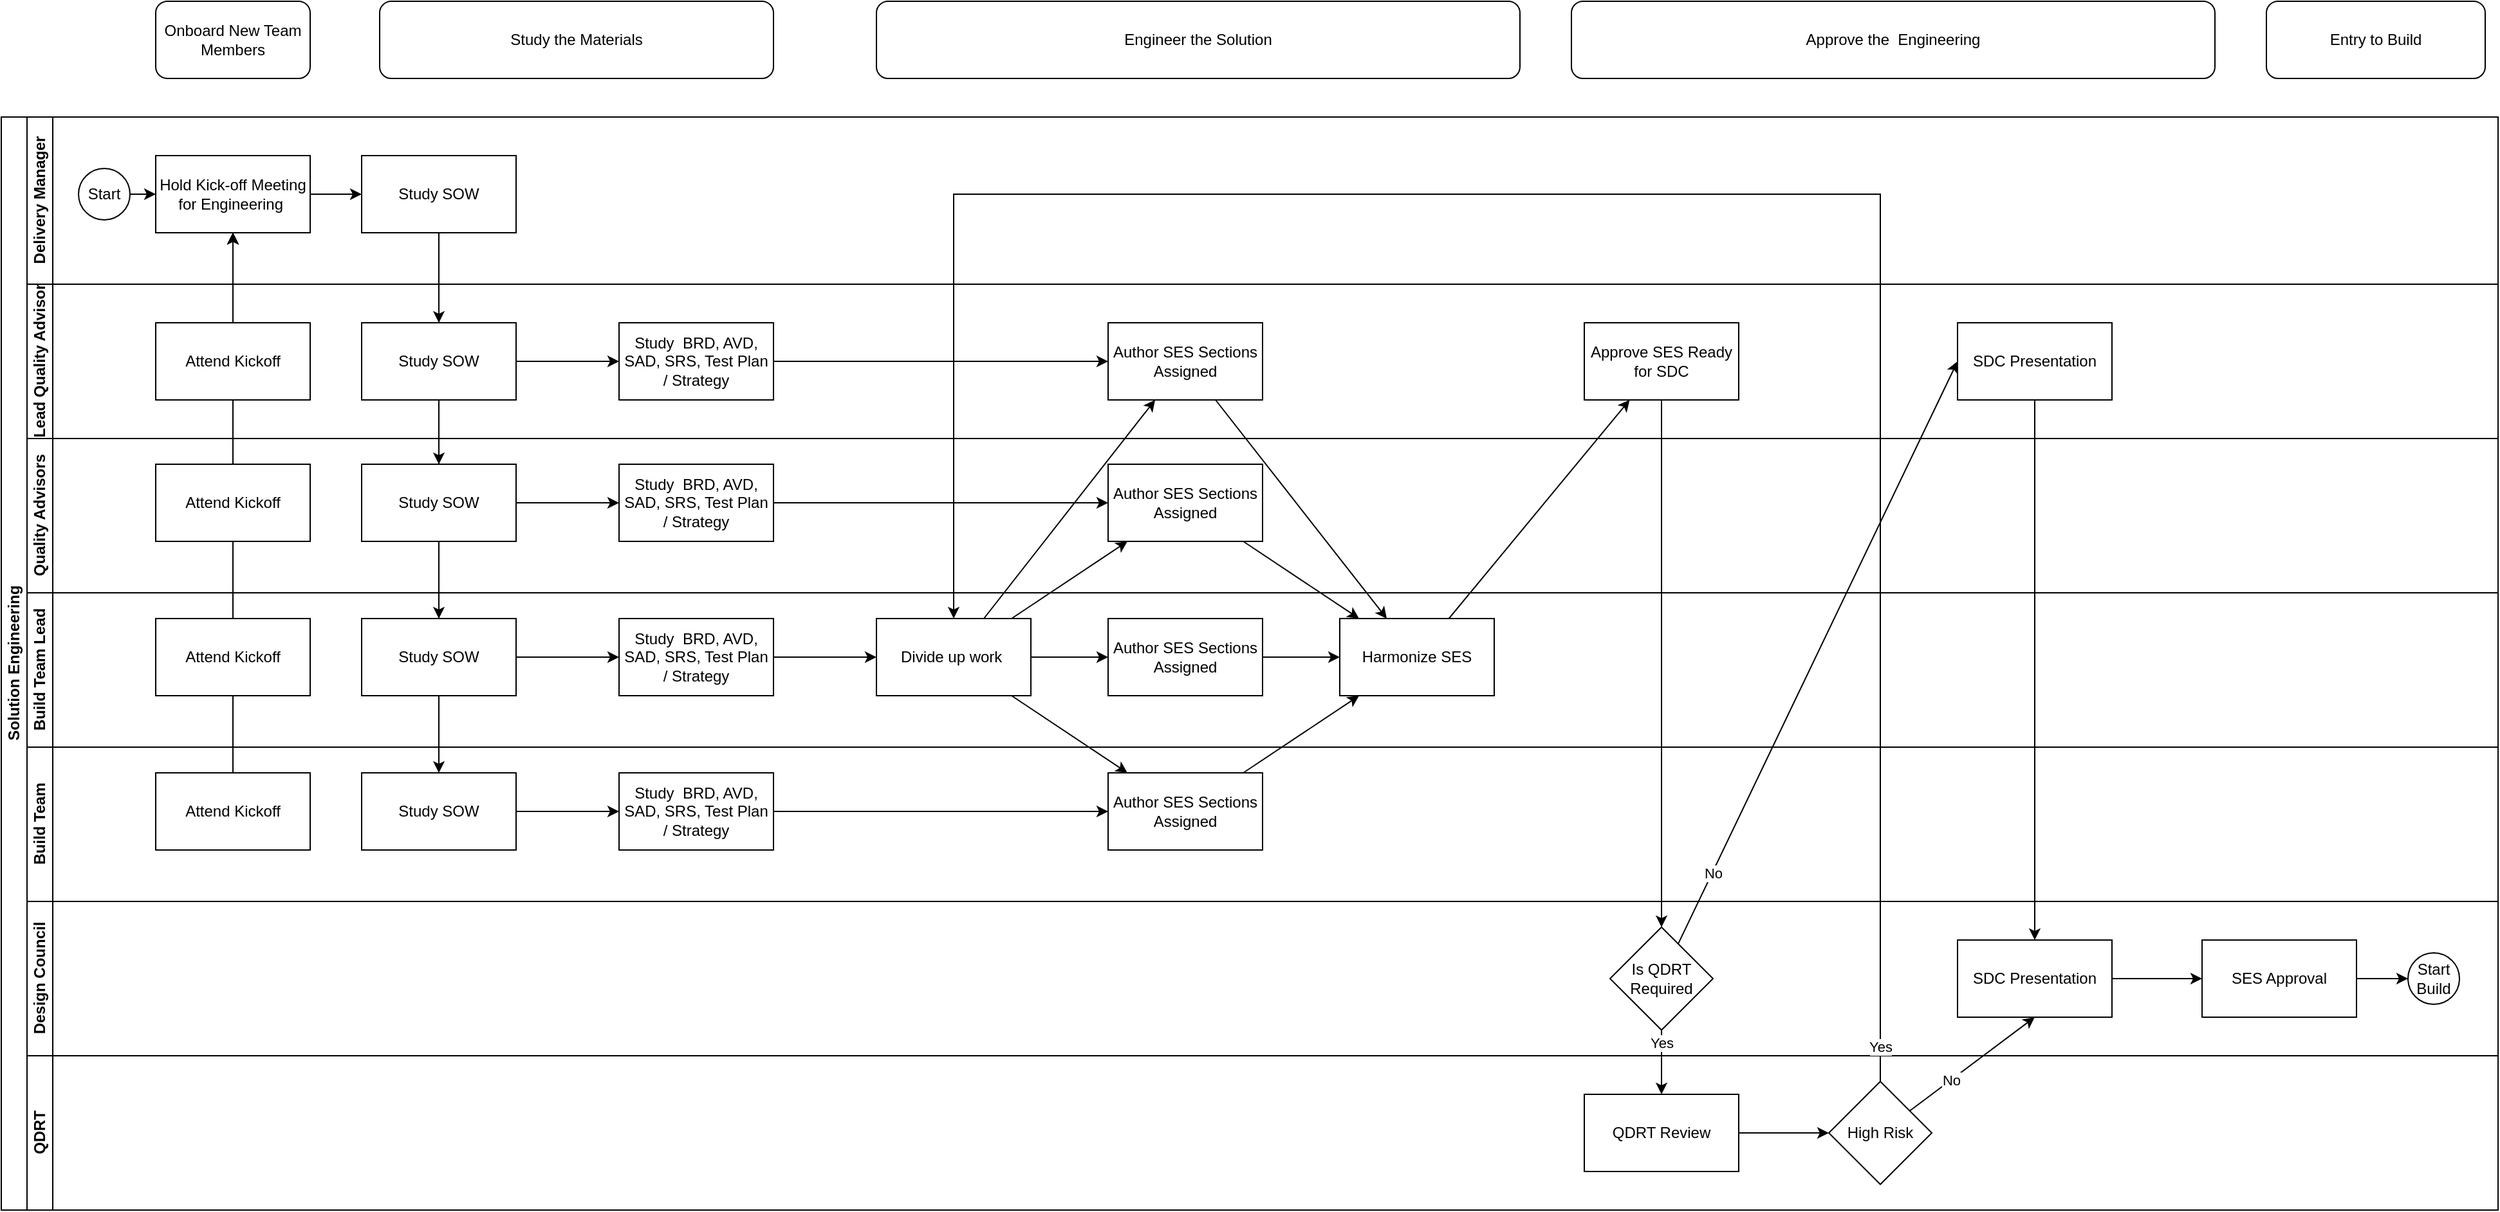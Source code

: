 <mxfile version="20.5.1" type="github" pages="2">
  <diagram id="prtHgNgQTEPvFCAcTncT" name="SES">
    <mxGraphModel dx="2066" dy="1137" grid="1" gridSize="10" guides="1" tooltips="1" connect="1" arrows="1" fold="1" page="1" pageScale="1" pageWidth="827" pageHeight="1169" math="0" shadow="0">
      <root>
        <mxCell id="0" />
        <mxCell id="1" parent="0" />
        <mxCell id="dNxyNK7c78bLwvsdeMH5-19" value="Solution Engineering" style="swimlane;html=1;childLayout=stackLayout;resizeParent=1;resizeParentMax=0;horizontal=0;startSize=20;horizontalStack=0;" parent="1" vertex="1">
          <mxGeometry x="120" y="100" width="1940" height="850" as="geometry" />
        </mxCell>
        <mxCell id="lHDh2VOqCjDSUPUFkfuu-18" style="edgeStyle=orthogonalEdgeStyle;rounded=0;orthogonalLoop=1;jettySize=auto;html=1;" parent="dNxyNK7c78bLwvsdeMH5-19" source="lHDh2VOqCjDSUPUFkfuu-14" target="dNxyNK7c78bLwvsdeMH5-24" edge="1">
          <mxGeometry relative="1" as="geometry" />
        </mxCell>
        <mxCell id="lHDh2VOqCjDSUPUFkfuu-19" style="edgeStyle=orthogonalEdgeStyle;rounded=0;orthogonalLoop=1;jettySize=auto;html=1;" parent="dNxyNK7c78bLwvsdeMH5-19" source="lHDh2VOqCjDSUPUFkfuu-15" target="dNxyNK7c78bLwvsdeMH5-24" edge="1">
          <mxGeometry relative="1" as="geometry" />
        </mxCell>
        <mxCell id="lHDh2VOqCjDSUPUFkfuu-20" style="edgeStyle=orthogonalEdgeStyle;rounded=0;orthogonalLoop=1;jettySize=auto;html=1;" parent="dNxyNK7c78bLwvsdeMH5-19" source="lHDh2VOqCjDSUPUFkfuu-16" target="dNxyNK7c78bLwvsdeMH5-24" edge="1">
          <mxGeometry relative="1" as="geometry" />
        </mxCell>
        <mxCell id="lHDh2VOqCjDSUPUFkfuu-40" style="edgeStyle=none;rounded=0;orthogonalLoop=1;jettySize=auto;html=1;entryX=0.5;entryY=0;entryDx=0;entryDy=0;" parent="dNxyNK7c78bLwvsdeMH5-19" source="TWKYT9FbJzJ2fGh1RO5W-16" target="lHDh2VOqCjDSUPUFkfuu-1" edge="1">
          <mxGeometry relative="1" as="geometry" />
        </mxCell>
        <mxCell id="lHDh2VOqCjDSUPUFkfuu-42" style="edgeStyle=none;rounded=0;orthogonalLoop=1;jettySize=auto;html=1;" parent="dNxyNK7c78bLwvsdeMH5-19" source="TWKYT9FbJzJ2fGh1RO5W-16" target="lHDh2VOqCjDSUPUFkfuu-4" edge="1">
          <mxGeometry relative="1" as="geometry" />
        </mxCell>
        <mxCell id="lHDh2VOqCjDSUPUFkfuu-41" style="edgeStyle=none;rounded=0;orthogonalLoop=1;jettySize=auto;html=1;" parent="dNxyNK7c78bLwvsdeMH5-19" source="TWKYT9FbJzJ2fGh1RO5W-16" target="lHDh2VOqCjDSUPUFkfuu-3" edge="1">
          <mxGeometry relative="1" as="geometry" />
        </mxCell>
        <mxCell id="lHDh2VOqCjDSUPUFkfuu-46" style="edgeStyle=none;rounded=0;orthogonalLoop=1;jettySize=auto;html=1;" parent="dNxyNK7c78bLwvsdeMH5-19" source="lHDh2VOqCjDSUPUFkfuu-30" target="lHDh2VOqCjDSUPUFkfuu-35" edge="1">
          <mxGeometry relative="1" as="geometry" />
        </mxCell>
        <mxCell id="dNxyNK7c78bLwvsdeMH5-20" value="Delivery Manager" style="swimlane;html=1;startSize=20;horizontal=0;" parent="dNxyNK7c78bLwvsdeMH5-19" vertex="1">
          <mxGeometry x="20" width="1920" height="130" as="geometry" />
        </mxCell>
        <mxCell id="dNxyNK7c78bLwvsdeMH5-25" value="" style="edgeStyle=orthogonalEdgeStyle;rounded=0;orthogonalLoop=1;jettySize=auto;html=1;" parent="dNxyNK7c78bLwvsdeMH5-20" source="dNxyNK7c78bLwvsdeMH5-23" target="dNxyNK7c78bLwvsdeMH5-24" edge="1">
          <mxGeometry relative="1" as="geometry" />
        </mxCell>
        <mxCell id="dNxyNK7c78bLwvsdeMH5-23" value="Start" style="ellipse;whiteSpace=wrap;html=1;" parent="dNxyNK7c78bLwvsdeMH5-20" vertex="1">
          <mxGeometry x="40" y="40" width="40" height="40" as="geometry" />
        </mxCell>
        <mxCell id="lHDh2VOqCjDSUPUFkfuu-21" style="edgeStyle=orthogonalEdgeStyle;rounded=0;orthogonalLoop=1;jettySize=auto;html=1;entryX=0;entryY=0.5;entryDx=0;entryDy=0;" parent="dNxyNK7c78bLwvsdeMH5-20" source="dNxyNK7c78bLwvsdeMH5-24" target="TWKYT9FbJzJ2fGh1RO5W-16" edge="1">
          <mxGeometry relative="1" as="geometry" />
        </mxCell>
        <mxCell id="dNxyNK7c78bLwvsdeMH5-24" value="Hold Kick-off Meeting for Engineering&amp;nbsp;" style="rounded=0;whiteSpace=wrap;html=1;fontFamily=Helvetica;fontSize=12;fontColor=#000000;align=center;" parent="dNxyNK7c78bLwvsdeMH5-20" vertex="1">
          <mxGeometry x="100" y="30" width="120" height="60" as="geometry" />
        </mxCell>
        <mxCell id="TWKYT9FbJzJ2fGh1RO5W-16" value="Study SOW" style="rounded=0;whiteSpace=wrap;html=1;" parent="dNxyNK7c78bLwvsdeMH5-20" vertex="1">
          <mxGeometry x="260" y="30" width="120" height="60" as="geometry" />
        </mxCell>
        <mxCell id="dNxyNK7c78bLwvsdeMH5-21" value="Lead Quality Advisor" style="swimlane;html=1;startSize=20;horizontal=0;" parent="dNxyNK7c78bLwvsdeMH5-19" vertex="1">
          <mxGeometry x="20" y="130" width="1920" height="120" as="geometry" />
        </mxCell>
        <mxCell id="lHDh2VOqCjDSUPUFkfuu-9" style="edgeStyle=orthogonalEdgeStyle;rounded=0;orthogonalLoop=1;jettySize=auto;html=1;" parent="dNxyNK7c78bLwvsdeMH5-21" source="lHDh2VOqCjDSUPUFkfuu-2" target="lHDh2VOqCjDSUPUFkfuu-5" edge="1">
          <mxGeometry relative="1" as="geometry" />
        </mxCell>
        <mxCell id="lHDh2VOqCjDSUPUFkfuu-2" value="Study SOW" style="rounded=0;whiteSpace=wrap;html=1;" parent="dNxyNK7c78bLwvsdeMH5-21" vertex="1">
          <mxGeometry x="260" y="30" width="120" height="60" as="geometry" />
        </mxCell>
        <mxCell id="lHDh2VOqCjDSUPUFkfuu-68" style="edgeStyle=elbowEdgeStyle;rounded=0;orthogonalLoop=1;jettySize=auto;elbow=vertical;html=1;" parent="dNxyNK7c78bLwvsdeMH5-21" source="lHDh2VOqCjDSUPUFkfuu-5" target="lHDh2VOqCjDSUPUFkfuu-27" edge="1">
          <mxGeometry relative="1" as="geometry" />
        </mxCell>
        <mxCell id="lHDh2VOqCjDSUPUFkfuu-5" value="Study &amp;nbsp;BRD, AVD, SAD, SRS, Test Plan / Strategy" style="rounded=0;whiteSpace=wrap;html=1;" parent="dNxyNK7c78bLwvsdeMH5-21" vertex="1">
          <mxGeometry x="460" y="30" width="120" height="60" as="geometry" />
        </mxCell>
        <mxCell id="lHDh2VOqCjDSUPUFkfuu-13" value="Attend Kickoff" style="rounded=0;whiteSpace=wrap;html=1;" parent="dNxyNK7c78bLwvsdeMH5-21" vertex="1">
          <mxGeometry x="100" y="30" width="120" height="60" as="geometry" />
        </mxCell>
        <mxCell id="lHDh2VOqCjDSUPUFkfuu-27" value="Author SES Sections Assigned" style="rounded=0;whiteSpace=wrap;html=1;" parent="dNxyNK7c78bLwvsdeMH5-21" vertex="1">
          <mxGeometry x="840" y="30" width="120" height="60" as="geometry" />
        </mxCell>
        <mxCell id="lHDh2VOqCjDSUPUFkfuu-47" value="Approve SES Ready for SDC" style="rounded=0;whiteSpace=wrap;html=1;" parent="dNxyNK7c78bLwvsdeMH5-21" vertex="1">
          <mxGeometry x="1210" y="30" width="120" height="60" as="geometry" />
        </mxCell>
        <mxCell id="lHDh2VOqCjDSUPUFkfuu-73" value="SDC Presentation" style="rounded=0;whiteSpace=wrap;html=1;" parent="dNxyNK7c78bLwvsdeMH5-21" vertex="1">
          <mxGeometry x="1500" y="30" width="120" height="60" as="geometry" />
        </mxCell>
        <mxCell id="dNxyNK7c78bLwvsdeMH5-22" value="Quality Advisors" style="swimlane;html=1;startSize=20;horizontal=0;" parent="dNxyNK7c78bLwvsdeMH5-19" vertex="1">
          <mxGeometry x="20" y="250" width="1920" height="120" as="geometry" />
        </mxCell>
        <mxCell id="lHDh2VOqCjDSUPUFkfuu-10" style="edgeStyle=orthogonalEdgeStyle;rounded=0;orthogonalLoop=1;jettySize=auto;html=1;" parent="dNxyNK7c78bLwvsdeMH5-22" source="lHDh2VOqCjDSUPUFkfuu-1" target="lHDh2VOqCjDSUPUFkfuu-6" edge="1">
          <mxGeometry relative="1" as="geometry" />
        </mxCell>
        <mxCell id="lHDh2VOqCjDSUPUFkfuu-1" value="Study SOW" style="rounded=0;whiteSpace=wrap;html=1;" parent="dNxyNK7c78bLwvsdeMH5-22" vertex="1">
          <mxGeometry x="260" y="20" width="120" height="60" as="geometry" />
        </mxCell>
        <mxCell id="lHDh2VOqCjDSUPUFkfuu-32" style="edgeStyle=orthogonalEdgeStyle;rounded=0;orthogonalLoop=1;jettySize=auto;html=1;entryX=0;entryY=0.5;entryDx=0;entryDy=0;" parent="dNxyNK7c78bLwvsdeMH5-22" source="lHDh2VOqCjDSUPUFkfuu-6" target="lHDh2VOqCjDSUPUFkfuu-28" edge="1">
          <mxGeometry relative="1" as="geometry" />
        </mxCell>
        <mxCell id="lHDh2VOqCjDSUPUFkfuu-6" value="Study &amp;nbsp;BRD, AVD, SAD, SRS, Test Plan / Strategy" style="rounded=0;whiteSpace=wrap;html=1;" parent="dNxyNK7c78bLwvsdeMH5-22" vertex="1">
          <mxGeometry x="460" y="20" width="120" height="60" as="geometry" />
        </mxCell>
        <mxCell id="lHDh2VOqCjDSUPUFkfuu-14" value="Attend Kickoff" style="rounded=0;whiteSpace=wrap;html=1;" parent="dNxyNK7c78bLwvsdeMH5-22" vertex="1">
          <mxGeometry x="100" y="20" width="120" height="60" as="geometry" />
        </mxCell>
        <mxCell id="lHDh2VOqCjDSUPUFkfuu-28" value="Author SES Sections Assigned" style="rounded=0;whiteSpace=wrap;html=1;" parent="dNxyNK7c78bLwvsdeMH5-22" vertex="1">
          <mxGeometry x="840" y="20" width="120" height="60" as="geometry" />
        </mxCell>
        <mxCell id="TWKYT9FbJzJ2fGh1RO5W-1" value="Build Team Lead" style="swimlane;html=1;startSize=20;horizontal=0;" parent="dNxyNK7c78bLwvsdeMH5-19" vertex="1">
          <mxGeometry x="20" y="370" width="1920" height="120" as="geometry" />
        </mxCell>
        <mxCell id="lHDh2VOqCjDSUPUFkfuu-11" style="edgeStyle=orthogonalEdgeStyle;rounded=0;orthogonalLoop=1;jettySize=auto;html=1;" parent="TWKYT9FbJzJ2fGh1RO5W-1" source="lHDh2VOqCjDSUPUFkfuu-3" target="lHDh2VOqCjDSUPUFkfuu-7" edge="1">
          <mxGeometry relative="1" as="geometry" />
        </mxCell>
        <mxCell id="lHDh2VOqCjDSUPUFkfuu-3" value="Study SOW" style="rounded=0;whiteSpace=wrap;html=1;" parent="TWKYT9FbJzJ2fGh1RO5W-1" vertex="1">
          <mxGeometry x="260" y="20" width="120" height="60" as="geometry" />
        </mxCell>
        <mxCell id="lHDh2VOqCjDSUPUFkfuu-26" style="edgeStyle=orthogonalEdgeStyle;rounded=0;orthogonalLoop=1;jettySize=auto;html=1;" parent="TWKYT9FbJzJ2fGh1RO5W-1" source="lHDh2VOqCjDSUPUFkfuu-7" target="lHDh2VOqCjDSUPUFkfuu-25" edge="1">
          <mxGeometry relative="1" as="geometry" />
        </mxCell>
        <mxCell id="lHDh2VOqCjDSUPUFkfuu-7" value="Study &amp;nbsp;BRD, AVD, SAD, SRS, Test Plan / Strategy" style="rounded=0;whiteSpace=wrap;html=1;" parent="TWKYT9FbJzJ2fGh1RO5W-1" vertex="1">
          <mxGeometry x="460" y="20" width="120" height="60" as="geometry" />
        </mxCell>
        <mxCell id="lHDh2VOqCjDSUPUFkfuu-15" value="Attend Kickoff" style="rounded=0;whiteSpace=wrap;html=1;" parent="TWKYT9FbJzJ2fGh1RO5W-1" vertex="1">
          <mxGeometry x="100" y="20" width="120" height="60" as="geometry" />
        </mxCell>
        <mxCell id="lHDh2VOqCjDSUPUFkfuu-33" style="edgeStyle=orthogonalEdgeStyle;rounded=0;orthogonalLoop=1;jettySize=auto;html=1;" parent="TWKYT9FbJzJ2fGh1RO5W-1" source="lHDh2VOqCjDSUPUFkfuu-25" target="lHDh2VOqCjDSUPUFkfuu-29" edge="1">
          <mxGeometry relative="1" as="geometry" />
        </mxCell>
        <mxCell id="lHDh2VOqCjDSUPUFkfuu-25" value="Divide up work&amp;nbsp;" style="rounded=0;whiteSpace=wrap;html=1;" parent="TWKYT9FbJzJ2fGh1RO5W-1" vertex="1">
          <mxGeometry x="660" y="20" width="120" height="60" as="geometry" />
        </mxCell>
        <mxCell id="lHDh2VOqCjDSUPUFkfuu-29" value="Author SES Sections Assigned" style="rounded=0;whiteSpace=wrap;html=1;" parent="TWKYT9FbJzJ2fGh1RO5W-1" vertex="1">
          <mxGeometry x="840" y="20" width="120" height="60" as="geometry" />
        </mxCell>
        <mxCell id="lHDh2VOqCjDSUPUFkfuu-35" value="Harmonize SES" style="rounded=0;whiteSpace=wrap;html=1;" parent="TWKYT9FbJzJ2fGh1RO5W-1" vertex="1">
          <mxGeometry x="1020" y="20" width="120" height="60" as="geometry" />
        </mxCell>
        <mxCell id="lHDh2VOqCjDSUPUFkfuu-45" style="edgeStyle=none;rounded=0;orthogonalLoop=1;jettySize=auto;html=1;" parent="TWKYT9FbJzJ2fGh1RO5W-1" source="lHDh2VOqCjDSUPUFkfuu-29" target="lHDh2VOqCjDSUPUFkfuu-35" edge="1">
          <mxGeometry relative="1" as="geometry" />
        </mxCell>
        <mxCell id="TWKYT9FbJzJ2fGh1RO5W-5" value="Build Team" style="swimlane;html=1;startSize=20;horizontal=0;" parent="dNxyNK7c78bLwvsdeMH5-19" vertex="1">
          <mxGeometry x="20" y="490" width="1920" height="120" as="geometry" />
        </mxCell>
        <mxCell id="lHDh2VOqCjDSUPUFkfuu-12" style="edgeStyle=orthogonalEdgeStyle;rounded=0;orthogonalLoop=1;jettySize=auto;html=1;" parent="TWKYT9FbJzJ2fGh1RO5W-5" source="lHDh2VOqCjDSUPUFkfuu-4" target="lHDh2VOqCjDSUPUFkfuu-8" edge="1">
          <mxGeometry relative="1" as="geometry" />
        </mxCell>
        <mxCell id="lHDh2VOqCjDSUPUFkfuu-4" value="Study SOW" style="rounded=0;whiteSpace=wrap;html=1;" parent="TWKYT9FbJzJ2fGh1RO5W-5" vertex="1">
          <mxGeometry x="260" y="20" width="120" height="60" as="geometry" />
        </mxCell>
        <mxCell id="lHDh2VOqCjDSUPUFkfuu-34" style="edgeStyle=orthogonalEdgeStyle;rounded=0;orthogonalLoop=1;jettySize=auto;html=1;" parent="TWKYT9FbJzJ2fGh1RO5W-5" source="lHDh2VOqCjDSUPUFkfuu-8" target="lHDh2VOqCjDSUPUFkfuu-30" edge="1">
          <mxGeometry relative="1" as="geometry" />
        </mxCell>
        <mxCell id="lHDh2VOqCjDSUPUFkfuu-8" value="Study &amp;nbsp;BRD, AVD, SAD, SRS, Test Plan / Strategy" style="rounded=0;whiteSpace=wrap;html=1;" parent="TWKYT9FbJzJ2fGh1RO5W-5" vertex="1">
          <mxGeometry x="460" y="20" width="120" height="60" as="geometry" />
        </mxCell>
        <mxCell id="lHDh2VOqCjDSUPUFkfuu-16" value="Attend Kickoff" style="rounded=0;whiteSpace=wrap;html=1;" parent="TWKYT9FbJzJ2fGh1RO5W-5" vertex="1">
          <mxGeometry x="100" y="20" width="120" height="60" as="geometry" />
        </mxCell>
        <mxCell id="lHDh2VOqCjDSUPUFkfuu-30" value="Author SES Sections Assigned" style="rounded=0;whiteSpace=wrap;html=1;" parent="TWKYT9FbJzJ2fGh1RO5W-5" vertex="1">
          <mxGeometry x="840" y="20" width="120" height="60" as="geometry" />
        </mxCell>
        <mxCell id="lHDh2VOqCjDSUPUFkfuu-37" style="rounded=0;orthogonalLoop=1;jettySize=auto;html=1;" parent="dNxyNK7c78bLwvsdeMH5-19" source="lHDh2VOqCjDSUPUFkfuu-25" target="lHDh2VOqCjDSUPUFkfuu-28" edge="1">
          <mxGeometry relative="1" as="geometry">
            <mxPoint x="789.091" y="210" as="sourcePoint" />
          </mxGeometry>
        </mxCell>
        <mxCell id="lHDh2VOqCjDSUPUFkfuu-38" style="edgeStyle=none;rounded=0;orthogonalLoop=1;jettySize=auto;html=1;" parent="dNxyNK7c78bLwvsdeMH5-19" source="lHDh2VOqCjDSUPUFkfuu-25" target="lHDh2VOqCjDSUPUFkfuu-30" edge="1">
          <mxGeometry relative="1" as="geometry" />
        </mxCell>
        <mxCell id="lHDh2VOqCjDSUPUFkfuu-43" style="edgeStyle=none;rounded=0;orthogonalLoop=1;jettySize=auto;html=1;" parent="dNxyNK7c78bLwvsdeMH5-19" source="lHDh2VOqCjDSUPUFkfuu-28" target="lHDh2VOqCjDSUPUFkfuu-35" edge="1">
          <mxGeometry relative="1" as="geometry" />
        </mxCell>
        <mxCell id="lHDh2VOqCjDSUPUFkfuu-49" value="Design Council" style="swimlane;html=1;startSize=20;horizontal=0;" parent="dNxyNK7c78bLwvsdeMH5-19" vertex="1">
          <mxGeometry x="20" y="610" width="1920" height="120" as="geometry" />
        </mxCell>
        <mxCell id="lHDh2VOqCjDSUPUFkfuu-58" value="Is QDRT Required" style="rhombus;whiteSpace=wrap;html=1;" parent="lHDh2VOqCjDSUPUFkfuu-49" vertex="1">
          <mxGeometry x="1230" y="20" width="80" height="80" as="geometry" />
        </mxCell>
        <mxCell id="lHDh2VOqCjDSUPUFkfuu-76" style="edgeStyle=none;rounded=0;orthogonalLoop=1;jettySize=auto;html=1;elbow=vertical;" parent="lHDh2VOqCjDSUPUFkfuu-49" source="lHDh2VOqCjDSUPUFkfuu-70" target="lHDh2VOqCjDSUPUFkfuu-75" edge="1">
          <mxGeometry relative="1" as="geometry" />
        </mxCell>
        <mxCell id="lHDh2VOqCjDSUPUFkfuu-70" value="SDC Presentation" style="rounded=0;whiteSpace=wrap;html=1;" parent="lHDh2VOqCjDSUPUFkfuu-49" vertex="1">
          <mxGeometry x="1500" y="30" width="120" height="60" as="geometry" />
        </mxCell>
        <mxCell id="rrpsz6s_8IeYdR24ymDU-2" style="edgeStyle=none;rounded=0;orthogonalLoop=1;jettySize=auto;html=1;elbow=vertical;" parent="lHDh2VOqCjDSUPUFkfuu-49" source="lHDh2VOqCjDSUPUFkfuu-75" target="rrpsz6s_8IeYdR24ymDU-1" edge="1">
          <mxGeometry relative="1" as="geometry" />
        </mxCell>
        <mxCell id="lHDh2VOqCjDSUPUFkfuu-75" value="SES Approval" style="rounded=0;whiteSpace=wrap;html=1;" parent="lHDh2VOqCjDSUPUFkfuu-49" vertex="1">
          <mxGeometry x="1690" y="30" width="120" height="60" as="geometry" />
        </mxCell>
        <mxCell id="rrpsz6s_8IeYdR24ymDU-1" value="Start Build" style="ellipse;whiteSpace=wrap;html=1;" parent="lHDh2VOqCjDSUPUFkfuu-49" vertex="1">
          <mxGeometry x="1850" y="40" width="40" height="40" as="geometry" />
        </mxCell>
        <mxCell id="lHDh2VOqCjDSUPUFkfuu-56" value="QDRT" style="swimlane;html=1;startSize=20;horizontal=0;" parent="dNxyNK7c78bLwvsdeMH5-19" vertex="1">
          <mxGeometry x="20" y="730" width="1920" height="120" as="geometry" />
        </mxCell>
        <mxCell id="lHDh2VOqCjDSUPUFkfuu-60" value="QDRT Review" style="rounded=0;whiteSpace=wrap;html=1;" parent="lHDh2VOqCjDSUPUFkfuu-56" vertex="1">
          <mxGeometry x="1210" y="30" width="120" height="60" as="geometry" />
        </mxCell>
        <mxCell id="lHDh2VOqCjDSUPUFkfuu-63" value="High Risk" style="rhombus;whiteSpace=wrap;html=1;" parent="lHDh2VOqCjDSUPUFkfuu-56" vertex="1">
          <mxGeometry x="1400" y="20" width="80" height="80" as="geometry" />
        </mxCell>
        <mxCell id="lHDh2VOqCjDSUPUFkfuu-65" style="edgeStyle=none;rounded=0;orthogonalLoop=1;jettySize=auto;html=1;" parent="lHDh2VOqCjDSUPUFkfuu-56" source="lHDh2VOqCjDSUPUFkfuu-60" target="lHDh2VOqCjDSUPUFkfuu-63" edge="1">
          <mxGeometry relative="1" as="geometry" />
        </mxCell>
        <mxCell id="lHDh2VOqCjDSUPUFkfuu-61" style="edgeStyle=none;rounded=0;orthogonalLoop=1;jettySize=auto;html=1;" parent="dNxyNK7c78bLwvsdeMH5-19" source="lHDh2VOqCjDSUPUFkfuu-58" target="lHDh2VOqCjDSUPUFkfuu-60" edge="1">
          <mxGeometry relative="1" as="geometry" />
        </mxCell>
        <mxCell id="lHDh2VOqCjDSUPUFkfuu-66" value="Yes" style="edgeLabel;html=1;align=center;verticalAlign=middle;resizable=0;points=[];" parent="lHDh2VOqCjDSUPUFkfuu-61" vertex="1" connectable="0">
          <mxGeometry x="-0.407" y="1" relative="1" as="geometry">
            <mxPoint x="-1" y="-5" as="offset" />
          </mxGeometry>
        </mxCell>
        <mxCell id="lHDh2VOqCjDSUPUFkfuu-67" style="edgeStyle=elbowEdgeStyle;rounded=0;orthogonalLoop=1;jettySize=auto;html=1;elbow=vertical;" parent="dNxyNK7c78bLwvsdeMH5-19" source="lHDh2VOqCjDSUPUFkfuu-63" target="lHDh2VOqCjDSUPUFkfuu-25" edge="1">
          <mxGeometry relative="1" as="geometry">
            <Array as="points">
              <mxPoint x="1130" y="60" />
            </Array>
          </mxGeometry>
        </mxCell>
        <mxCell id="lHDh2VOqCjDSUPUFkfuu-69" value="Yes" style="edgeLabel;html=1;align=center;verticalAlign=middle;resizable=0;points=[];" parent="lHDh2VOqCjDSUPUFkfuu-67" vertex="1" connectable="0">
          <mxGeometry x="-0.74" y="-3" relative="1" as="geometry">
            <mxPoint x="-3" y="199" as="offset" />
          </mxGeometry>
        </mxCell>
        <mxCell id="lHDh2VOqCjDSUPUFkfuu-71" style="rounded=0;orthogonalLoop=1;jettySize=auto;elbow=vertical;html=1;entryX=0.5;entryY=1;entryDx=0;entryDy=0;" parent="dNxyNK7c78bLwvsdeMH5-19" source="lHDh2VOqCjDSUPUFkfuu-63" target="lHDh2VOqCjDSUPUFkfuu-70" edge="1">
          <mxGeometry relative="1" as="geometry" />
        </mxCell>
        <mxCell id="lHDh2VOqCjDSUPUFkfuu-72" value="No" style="edgeLabel;html=1;align=center;verticalAlign=middle;resizable=0;points=[];" parent="lHDh2VOqCjDSUPUFkfuu-71" vertex="1" connectable="0">
          <mxGeometry x="-0.341" relative="1" as="geometry">
            <mxPoint as="offset" />
          </mxGeometry>
        </mxCell>
        <mxCell id="lHDh2VOqCjDSUPUFkfuu-17" style="edgeStyle=orthogonalEdgeStyle;rounded=0;orthogonalLoop=1;jettySize=auto;html=1;" parent="dNxyNK7c78bLwvsdeMH5-19" source="lHDh2VOqCjDSUPUFkfuu-13" target="dNxyNK7c78bLwvsdeMH5-24" edge="1">
          <mxGeometry relative="1" as="geometry" />
        </mxCell>
        <mxCell id="lHDh2VOqCjDSUPUFkfuu-39" style="edgeStyle=none;rounded=0;orthogonalLoop=1;jettySize=auto;html=1;" parent="dNxyNK7c78bLwvsdeMH5-19" source="TWKYT9FbJzJ2fGh1RO5W-16" target="lHDh2VOqCjDSUPUFkfuu-2" edge="1">
          <mxGeometry relative="1" as="geometry" />
        </mxCell>
        <mxCell id="lHDh2VOqCjDSUPUFkfuu-44" style="edgeStyle=none;rounded=0;orthogonalLoop=1;jettySize=auto;html=1;" parent="dNxyNK7c78bLwvsdeMH5-19" source="lHDh2VOqCjDSUPUFkfuu-27" target="lHDh2VOqCjDSUPUFkfuu-35" edge="1">
          <mxGeometry relative="1" as="geometry" />
        </mxCell>
        <mxCell id="lHDh2VOqCjDSUPUFkfuu-31" style="rounded=0;orthogonalLoop=1;jettySize=auto;html=1;" parent="dNxyNK7c78bLwvsdeMH5-19" source="lHDh2VOqCjDSUPUFkfuu-25" target="lHDh2VOqCjDSUPUFkfuu-27" edge="1">
          <mxGeometry relative="1" as="geometry">
            <mxPoint x="800" y="180" as="sourcePoint" />
          </mxGeometry>
        </mxCell>
        <mxCell id="lHDh2VOqCjDSUPUFkfuu-48" style="edgeStyle=none;rounded=0;orthogonalLoop=1;jettySize=auto;html=1;" parent="dNxyNK7c78bLwvsdeMH5-19" source="lHDh2VOqCjDSUPUFkfuu-35" target="lHDh2VOqCjDSUPUFkfuu-47" edge="1">
          <mxGeometry relative="1" as="geometry" />
        </mxCell>
        <mxCell id="lHDh2VOqCjDSUPUFkfuu-59" style="edgeStyle=none;rounded=0;orthogonalLoop=1;jettySize=auto;html=1;" parent="dNxyNK7c78bLwvsdeMH5-19" source="lHDh2VOqCjDSUPUFkfuu-47" target="lHDh2VOqCjDSUPUFkfuu-58" edge="1">
          <mxGeometry relative="1" as="geometry" />
        </mxCell>
        <mxCell id="lHDh2VOqCjDSUPUFkfuu-77" style="edgeStyle=none;rounded=0;orthogonalLoop=1;jettySize=auto;html=1;elbow=vertical;entryX=0;entryY=0.5;entryDx=0;entryDy=0;" parent="dNxyNK7c78bLwvsdeMH5-19" source="lHDh2VOqCjDSUPUFkfuu-58" target="lHDh2VOqCjDSUPUFkfuu-73" edge="1">
          <mxGeometry relative="1" as="geometry" />
        </mxCell>
        <mxCell id="lHDh2VOqCjDSUPUFkfuu-78" value="No" style="edgeLabel;html=1;align=center;verticalAlign=middle;resizable=0;points=[];" parent="lHDh2VOqCjDSUPUFkfuu-77" vertex="1" connectable="0">
          <mxGeometry x="-0.758" relative="1" as="geometry">
            <mxPoint as="offset" />
          </mxGeometry>
        </mxCell>
        <mxCell id="lHDh2VOqCjDSUPUFkfuu-79" style="edgeStyle=none;rounded=0;orthogonalLoop=1;jettySize=auto;html=1;exitX=0.5;exitY=1;exitDx=0;exitDy=0;elbow=vertical;" parent="dNxyNK7c78bLwvsdeMH5-19" source="lHDh2VOqCjDSUPUFkfuu-73" target="lHDh2VOqCjDSUPUFkfuu-70" edge="1">
          <mxGeometry relative="1" as="geometry" />
        </mxCell>
        <mxCell id="rrpsz6s_8IeYdR24ymDU-3" value="Onboard New Team Members" style="rounded=1;whiteSpace=wrap;html=1;" parent="1" vertex="1">
          <mxGeometry x="240" y="10" width="120" height="60" as="geometry" />
        </mxCell>
        <mxCell id="rrpsz6s_8IeYdR24ymDU-4" value="Study the Materials" style="rounded=1;whiteSpace=wrap;html=1;" parent="1" vertex="1">
          <mxGeometry x="414" y="10" width="306" height="60" as="geometry" />
        </mxCell>
        <mxCell id="rrpsz6s_8IeYdR24ymDU-5" value="Engineer the Solution" style="rounded=1;whiteSpace=wrap;html=1;" parent="1" vertex="1">
          <mxGeometry x="800" y="10" width="500" height="60" as="geometry" />
        </mxCell>
        <mxCell id="rrpsz6s_8IeYdR24ymDU-6" value="Approve the &amp;nbsp;Engineering" style="rounded=1;whiteSpace=wrap;html=1;" parent="1" vertex="1">
          <mxGeometry x="1340" y="10" width="500" height="60" as="geometry" />
        </mxCell>
        <mxCell id="rrpsz6s_8IeYdR24ymDU-7" value="Entry to Build" style="rounded=1;whiteSpace=wrap;html=1;" parent="1" vertex="1">
          <mxGeometry x="1880" y="10" width="170" height="60" as="geometry" />
        </mxCell>
      </root>
    </mxGraphModel>
  </diagram>
  <diagram id="gKuqENFI6itRB4wdg6vo" name="Build">
    <mxGraphModel dx="2917" dy="1574" grid="1" gridSize="10" guides="1" tooltips="1" connect="1" arrows="1" fold="1" page="1" pageScale="1" pageWidth="850" pageHeight="1100" math="0" shadow="0">
      <root>
        <mxCell id="0" />
        <mxCell id="1" parent="0" />
        <mxCell id="_M90SXqxyixkT5h7P3Xi-1" value="Solution Engineering" style="swimlane;html=1;childLayout=stackLayout;resizeParent=1;resizeParentMax=0;horizontal=0;startSize=20;horizontalStack=0;" vertex="1" parent="1">
          <mxGeometry x="120" y="100" width="2460" height="850" as="geometry" />
        </mxCell>
        <mxCell id="_M90SXqxyixkT5h7P3Xi-2" style="edgeStyle=orthogonalEdgeStyle;rounded=0;orthogonalLoop=1;jettySize=auto;html=1;" edge="1" parent="_M90SXqxyixkT5h7P3Xi-1" source="_M90SXqxyixkT5h7P3Xi-29" target="_M90SXqxyixkT5h7P3Xi-13">
          <mxGeometry relative="1" as="geometry" />
        </mxCell>
        <mxCell id="_M90SXqxyixkT5h7P3Xi-3" style="edgeStyle=orthogonalEdgeStyle;rounded=0;orthogonalLoop=1;jettySize=auto;html=1;" edge="1" parent="_M90SXqxyixkT5h7P3Xi-1" source="_M90SXqxyixkT5h7P3Xi-36" target="_M90SXqxyixkT5h7P3Xi-13">
          <mxGeometry relative="1" as="geometry" />
        </mxCell>
        <mxCell id="_M90SXqxyixkT5h7P3Xi-4" style="edgeStyle=orthogonalEdgeStyle;rounded=0;orthogonalLoop=1;jettySize=auto;html=1;" edge="1" parent="_M90SXqxyixkT5h7P3Xi-1" source="_M90SXqxyixkT5h7P3Xi-47" target="_M90SXqxyixkT5h7P3Xi-13">
          <mxGeometry relative="1" as="geometry" />
        </mxCell>
        <mxCell id="_M90SXqxyixkT5h7P3Xi-9" value="Delivery Manager" style="swimlane;html=1;startSize=20;horizontal=0;" vertex="1" parent="_M90SXqxyixkT5h7P3Xi-1">
          <mxGeometry x="20" width="2440" height="130" as="geometry" />
        </mxCell>
        <mxCell id="_M90SXqxyixkT5h7P3Xi-10" value="" style="edgeStyle=orthogonalEdgeStyle;rounded=0;orthogonalLoop=1;jettySize=auto;html=1;" edge="1" parent="_M90SXqxyixkT5h7P3Xi-9" source="_M90SXqxyixkT5h7P3Xi-11" target="_M90SXqxyixkT5h7P3Xi-13">
          <mxGeometry relative="1" as="geometry" />
        </mxCell>
        <mxCell id="_M90SXqxyixkT5h7P3Xi-11" value="Start" style="ellipse;whiteSpace=wrap;html=1;" vertex="1" parent="_M90SXqxyixkT5h7P3Xi-9">
          <mxGeometry x="40" y="40" width="40" height="40" as="geometry" />
        </mxCell>
        <mxCell id="_M90SXqxyixkT5h7P3Xi-13" value="Hold Kick-off Meeting for Build and Identify Product Owner" style="rounded=0;whiteSpace=wrap;html=1;fontFamily=Helvetica;fontSize=12;fontColor=#000000;align=center;" vertex="1" parent="_M90SXqxyixkT5h7P3Xi-9">
          <mxGeometry x="100" y="30" width="120" height="60" as="geometry" />
        </mxCell>
        <mxCell id="_M90SXqxyixkT5h7P3Xi-15" value="Lead Quality Advisor" style="swimlane;html=1;startSize=20;horizontal=0;" vertex="1" parent="_M90SXqxyixkT5h7P3Xi-1">
          <mxGeometry x="20" y="130" width="2440" height="120" as="geometry" />
        </mxCell>
        <mxCell id="_M90SXqxyixkT5h7P3Xi-20" value="Attend Kickoff" style="rounded=0;whiteSpace=wrap;html=1;" vertex="1" parent="_M90SXqxyixkT5h7P3Xi-15">
          <mxGeometry x="100" y="30" width="120" height="60" as="geometry" />
        </mxCell>
        <mxCell id="_M90SXqxyixkT5h7P3Xi-22" value="Schedule SDC Meeting" style="rounded=0;whiteSpace=wrap;html=1;" vertex="1" parent="_M90SXqxyixkT5h7P3Xi-15">
          <mxGeometry x="1730" y="30" width="120" height="60" as="geometry" />
        </mxCell>
        <mxCell id="_M90SXqxyixkT5h7P3Xi-23" value="SDC Presentation" style="rounded=0;whiteSpace=wrap;html=1;" vertex="1" parent="_M90SXqxyixkT5h7P3Xi-15">
          <mxGeometry x="2020" y="30" width="120" height="60" as="geometry" />
        </mxCell>
        <mxCell id="_M90SXqxyixkT5h7P3Xi-24" value="Product Owner" style="swimlane;html=1;startSize=20;horizontal=0;" vertex="1" parent="_M90SXqxyixkT5h7P3Xi-1">
          <mxGeometry x="20" y="250" width="2440" height="120" as="geometry" />
        </mxCell>
        <mxCell id="_M90SXqxyixkT5h7P3Xi-29" value="Attend Kickoff" style="rounded=0;whiteSpace=wrap;html=1;" vertex="1" parent="_M90SXqxyixkT5h7P3Xi-24">
          <mxGeometry x="100" y="20" width="120" height="60" as="geometry" />
        </mxCell>
        <mxCell id="_M90SXqxyixkT5h7P3Xi-39" value="Prioritize Inventory of Activities" style="rounded=0;whiteSpace=wrap;html=1;" vertex="1" parent="_M90SXqxyixkT5h7P3Xi-24">
          <mxGeometry x="660" y="30" width="120" height="60" as="geometry" />
        </mxCell>
        <mxCell id="_M90SXqxyixkT5h7P3Xi-120" style="edgeStyle=none;rounded=0;orthogonalLoop=1;jettySize=auto;html=1;elbow=vertical;" edge="1" parent="_M90SXqxyixkT5h7P3Xi-24" source="_M90SXqxyixkT5h7P3Xi-115" target="_M90SXqxyixkT5h7P3Xi-38">
          <mxGeometry relative="1" as="geometry" />
        </mxCell>
        <mxCell id="_M90SXqxyixkT5h7P3Xi-115" value="Study BRD, SRS, User Stories, Features, Epics, and SES" style="rounded=0;whiteSpace=wrap;html=1;" vertex="1" parent="_M90SXqxyixkT5h7P3Xi-24">
          <mxGeometry x="330" y="30" width="120" height="60" as="geometry" />
        </mxCell>
        <mxCell id="_M90SXqxyixkT5h7P3Xi-38" value="Create an Inventory of Activities and Divide up work&amp;nbsp;" style="rounded=0;whiteSpace=wrap;html=1;" vertex="1" parent="_M90SXqxyixkT5h7P3Xi-24">
          <mxGeometry x="490" y="30" width="120" height="60" as="geometry" />
        </mxCell>
        <mxCell id="_M90SXqxyixkT5h7P3Xi-37" style="rounded=0;orthogonalLoop=1;jettySize=auto;html=1;" edge="1" parent="_M90SXqxyixkT5h7P3Xi-24" source="_M90SXqxyixkT5h7P3Xi-38" target="_M90SXqxyixkT5h7P3Xi-39">
          <mxGeometry relative="1" as="geometry" />
        </mxCell>
        <mxCell id="_M90SXqxyixkT5h7P3Xi-31" value="Build Team Lead" style="swimlane;html=1;startSize=20;horizontal=0;" vertex="1" parent="_M90SXqxyixkT5h7P3Xi-1">
          <mxGeometry x="20" y="370" width="2440" height="120" as="geometry" />
        </mxCell>
        <mxCell id="_M90SXqxyixkT5h7P3Xi-36" value="Attend Kickoff" style="rounded=0;whiteSpace=wrap;html=1;" vertex="1" parent="_M90SXqxyixkT5h7P3Xi-31">
          <mxGeometry x="100" y="20" width="120" height="60" as="geometry" />
        </mxCell>
        <mxCell id="_M90SXqxyixkT5h7P3Xi-14" value="Study BRD, SRS, User Stories, Features, Epics, and SES" style="rounded=0;whiteSpace=wrap;html=1;" vertex="1" parent="_M90SXqxyixkT5h7P3Xi-31">
          <mxGeometry x="330" y="30" width="120" height="60" as="geometry" />
        </mxCell>
        <mxCell id="_M90SXqxyixkT5h7P3Xi-89" style="edgeStyle=none;rounded=0;orthogonalLoop=1;jettySize=auto;html=1;elbow=vertical;" edge="1" parent="_M90SXqxyixkT5h7P3Xi-31" source="_M90SXqxyixkT5h7P3Xi-48" target="_M90SXqxyixkT5h7P3Xi-85">
          <mxGeometry relative="1" as="geometry" />
        </mxCell>
        <mxCell id="_M90SXqxyixkT5h7P3Xi-48" value="Write Positive &amp;amp; Negative Unit Test Scripts" style="rounded=0;whiteSpace=wrap;html=1;" vertex="1" parent="_M90SXqxyixkT5h7P3Xi-31">
          <mxGeometry x="810" y="20" width="120" height="60" as="geometry" />
        </mxCell>
        <mxCell id="_M90SXqxyixkT5h7P3Xi-93" style="edgeStyle=none;rounded=0;orthogonalLoop=1;jettySize=auto;html=1;entryX=0;entryY=0.5;entryDx=0;entryDy=0;elbow=vertical;" edge="1" parent="_M90SXqxyixkT5h7P3Xi-31" source="_M90SXqxyixkT5h7P3Xi-85" target="_M90SXqxyixkT5h7P3Xi-92">
          <mxGeometry relative="1" as="geometry" />
        </mxCell>
        <mxCell id="_M90SXqxyixkT5h7P3Xi-85" value="Write Code / Configure Engiroment" style="rounded=0;whiteSpace=wrap;html=1;" vertex="1" parent="_M90SXqxyixkT5h7P3Xi-31">
          <mxGeometry x="970" y="20" width="120" height="60" as="geometry" />
        </mxCell>
        <mxCell id="_M90SXqxyixkT5h7P3Xi-103" style="edgeStyle=none;rounded=0;orthogonalLoop=1;jettySize=auto;html=1;elbow=vertical;" edge="1" parent="_M90SXqxyixkT5h7P3Xi-31" source="_M90SXqxyixkT5h7P3Xi-92" target="_M90SXqxyixkT5h7P3Xi-96">
          <mxGeometry relative="1" as="geometry" />
        </mxCell>
        <mxCell id="_M90SXqxyixkT5h7P3Xi-92" value="Run Unit Test Scripts" style="rounded=0;whiteSpace=wrap;html=1;" vertex="1" parent="_M90SXqxyixkT5h7P3Xi-31">
          <mxGeometry x="1130" y="20" width="120" height="60" as="geometry" />
        </mxCell>
        <mxCell id="_M90SXqxyixkT5h7P3Xi-105" style="edgeStyle=none;rounded=0;orthogonalLoop=1;jettySize=auto;html=1;elbow=vertical;" edge="1" parent="_M90SXqxyixkT5h7P3Xi-31" source="_M90SXqxyixkT5h7P3Xi-96" target="_M90SXqxyixkT5h7P3Xi-104">
          <mxGeometry relative="1" as="geometry" />
        </mxCell>
        <mxCell id="_M90SXqxyixkT5h7P3Xi-96" value="Conduct Peer Review (Final Peer Review uses QDRT Form)" style="rounded=0;whiteSpace=wrap;html=1;" vertex="1" parent="_M90SXqxyixkT5h7P3Xi-31">
          <mxGeometry x="1290" y="20" width="120" height="60" as="geometry" />
        </mxCell>
        <mxCell id="_M90SXqxyixkT5h7P3Xi-109" style="edgeStyle=none;rounded=0;orthogonalLoop=1;jettySize=auto;html=1;elbow=vertical;" edge="1" parent="_M90SXqxyixkT5h7P3Xi-31" source="_M90SXqxyixkT5h7P3Xi-104" target="_M90SXqxyixkT5h7P3Xi-108">
          <mxGeometry relative="1" as="geometry" />
        </mxCell>
        <mxCell id="_M90SXqxyixkT5h7P3Xi-104" value="Integrate into Source Code Repository" style="rounded=0;whiteSpace=wrap;html=1;" vertex="1" parent="_M90SXqxyixkT5h7P3Xi-31">
          <mxGeometry x="1450" y="20" width="120" height="60" as="geometry" />
        </mxCell>
        <mxCell id="_M90SXqxyixkT5h7P3Xi-108" value="Is Release Ready" style="rhombus;whiteSpace=wrap;html=1;" vertex="1" parent="_M90SXqxyixkT5h7P3Xi-31">
          <mxGeometry x="1630" y="10" width="80" height="80" as="geometry" />
        </mxCell>
        <mxCell id="_M90SXqxyixkT5h7P3Xi-122" value="Create an Inventory of Activities and Divide up work&amp;nbsp;" style="rounded=0;whiteSpace=wrap;html=1;" vertex="1" parent="_M90SXqxyixkT5h7P3Xi-31">
          <mxGeometry x="490" y="30" width="120" height="60" as="geometry" />
        </mxCell>
        <mxCell id="_M90SXqxyixkT5h7P3Xi-83" style="edgeStyle=none;rounded=0;orthogonalLoop=1;jettySize=auto;html=1;elbow=vertical;" edge="1" parent="_M90SXqxyixkT5h7P3Xi-31" source="_M90SXqxyixkT5h7P3Xi-14" target="_M90SXqxyixkT5h7P3Xi-122">
          <mxGeometry relative="1" as="geometry" />
        </mxCell>
        <mxCell id="_M90SXqxyixkT5h7P3Xi-42" value="Build Team" style="swimlane;html=1;startSize=20;horizontal=0;" vertex="1" parent="_M90SXqxyixkT5h7P3Xi-1">
          <mxGeometry x="20" y="490" width="2440" height="120" as="geometry" />
        </mxCell>
        <mxCell id="_M90SXqxyixkT5h7P3Xi-47" value="Attend Kickoff" style="rounded=0;whiteSpace=wrap;html=1;" vertex="1" parent="_M90SXqxyixkT5h7P3Xi-42">
          <mxGeometry x="100" y="20" width="120" height="60" as="geometry" />
        </mxCell>
        <mxCell id="_M90SXqxyixkT5h7P3Xi-90" style="edgeStyle=none;rounded=0;orthogonalLoop=1;jettySize=auto;html=1;entryX=0;entryY=0.5;entryDx=0;entryDy=0;elbow=vertical;" edge="1" parent="_M90SXqxyixkT5h7P3Xi-42" source="_M90SXqxyixkT5h7P3Xi-84" target="_M90SXqxyixkT5h7P3Xi-86">
          <mxGeometry relative="1" as="geometry" />
        </mxCell>
        <mxCell id="_M90SXqxyixkT5h7P3Xi-84" value="Write Positive &amp;amp; Negative Unit Test Scripts" style="rounded=0;whiteSpace=wrap;html=1;" vertex="1" parent="_M90SXqxyixkT5h7P3Xi-42">
          <mxGeometry x="810" y="30" width="120" height="60" as="geometry" />
        </mxCell>
        <mxCell id="_M90SXqxyixkT5h7P3Xi-94" style="edgeStyle=none;rounded=0;orthogonalLoop=1;jettySize=auto;html=1;elbow=vertical;" edge="1" parent="_M90SXqxyixkT5h7P3Xi-42" source="_M90SXqxyixkT5h7P3Xi-86" target="_M90SXqxyixkT5h7P3Xi-91">
          <mxGeometry relative="1" as="geometry" />
        </mxCell>
        <mxCell id="_M90SXqxyixkT5h7P3Xi-86" value="Write Code / Configure Engiroment" style="rounded=0;whiteSpace=wrap;html=1;" vertex="1" parent="_M90SXqxyixkT5h7P3Xi-42">
          <mxGeometry x="970" y="30" width="120" height="60" as="geometry" />
        </mxCell>
        <mxCell id="_M90SXqxyixkT5h7P3Xi-102" style="edgeStyle=none;rounded=0;orthogonalLoop=1;jettySize=auto;html=1;elbow=vertical;" edge="1" parent="_M90SXqxyixkT5h7P3Xi-42" source="_M90SXqxyixkT5h7P3Xi-91" target="_M90SXqxyixkT5h7P3Xi-95">
          <mxGeometry relative="1" as="geometry" />
        </mxCell>
        <mxCell id="_M90SXqxyixkT5h7P3Xi-91" value="Run Unit Test Scripts" style="rounded=0;whiteSpace=wrap;html=1;" vertex="1" parent="_M90SXqxyixkT5h7P3Xi-42">
          <mxGeometry x="1130" y="30" width="120" height="60" as="geometry" />
        </mxCell>
        <mxCell id="_M90SXqxyixkT5h7P3Xi-95" value="Run Unit Test Scripts" style="rounded=0;whiteSpace=wrap;html=1;" vertex="1" parent="_M90SXqxyixkT5h7P3Xi-42">
          <mxGeometry x="1290" y="30" width="120" height="60" as="geometry" />
        </mxCell>
        <mxCell id="_M90SXqxyixkT5h7P3Xi-116" value="Study BRD, SRS, User Stories, Features, Epics, and SES" style="rounded=0;whiteSpace=wrap;html=1;" vertex="1" parent="_M90SXqxyixkT5h7P3Xi-42">
          <mxGeometry x="330" y="30" width="120" height="60" as="geometry" />
        </mxCell>
        <mxCell id="_M90SXqxyixkT5h7P3Xi-123" value="Create an Inventory of Activities and Divide up work&amp;nbsp;" style="rounded=0;whiteSpace=wrap;html=1;" vertex="1" parent="_M90SXqxyixkT5h7P3Xi-42">
          <mxGeometry x="490" y="30" width="120" height="60" as="geometry" />
        </mxCell>
        <mxCell id="_M90SXqxyixkT5h7P3Xi-121" style="edgeStyle=none;rounded=0;orthogonalLoop=1;jettySize=auto;html=1;elbow=vertical;" edge="1" parent="_M90SXqxyixkT5h7P3Xi-42" source="_M90SXqxyixkT5h7P3Xi-116" target="_M90SXqxyixkT5h7P3Xi-123">
          <mxGeometry relative="1" as="geometry" />
        </mxCell>
        <mxCell id="_M90SXqxyixkT5h7P3Xi-52" value="Design Committee" style="swimlane;html=1;startSize=20;horizontal=0;" vertex="1" parent="_M90SXqxyixkT5h7P3Xi-1">
          <mxGeometry x="20" y="610" width="2440" height="120" as="geometry" />
        </mxCell>
        <mxCell id="_M90SXqxyixkT5h7P3Xi-53" value="Is QDRT Required" style="rhombus;whiteSpace=wrap;html=1;" vertex="1" parent="_M90SXqxyixkT5h7P3Xi-52">
          <mxGeometry x="1750" y="20" width="80" height="80" as="geometry" />
        </mxCell>
        <mxCell id="_M90SXqxyixkT5h7P3Xi-54" style="edgeStyle=none;rounded=0;orthogonalLoop=1;jettySize=auto;html=1;elbow=vertical;" edge="1" parent="_M90SXqxyixkT5h7P3Xi-52" source="_M90SXqxyixkT5h7P3Xi-55" target="_M90SXqxyixkT5h7P3Xi-57">
          <mxGeometry relative="1" as="geometry" />
        </mxCell>
        <mxCell id="_M90SXqxyixkT5h7P3Xi-55" value="SDC Presentation" style="rounded=0;whiteSpace=wrap;html=1;" vertex="1" parent="_M90SXqxyixkT5h7P3Xi-52">
          <mxGeometry x="2020" y="30" width="120" height="60" as="geometry" />
        </mxCell>
        <mxCell id="_M90SXqxyixkT5h7P3Xi-56" style="edgeStyle=none;rounded=0;orthogonalLoop=1;jettySize=auto;html=1;elbow=vertical;" edge="1" parent="_M90SXqxyixkT5h7P3Xi-52" source="_M90SXqxyixkT5h7P3Xi-57" target="_M90SXqxyixkT5h7P3Xi-58">
          <mxGeometry relative="1" as="geometry" />
        </mxCell>
        <mxCell id="_M90SXqxyixkT5h7P3Xi-57" value="Build Approval&amp;nbsp;" style="rounded=0;whiteSpace=wrap;html=1;" vertex="1" parent="_M90SXqxyixkT5h7P3Xi-52">
          <mxGeometry x="2210" y="30" width="120" height="60" as="geometry" />
        </mxCell>
        <mxCell id="_M90SXqxyixkT5h7P3Xi-58" value="Start Test" style="ellipse;whiteSpace=wrap;html=1;" vertex="1" parent="_M90SXqxyixkT5h7P3Xi-52">
          <mxGeometry x="2370" y="40" width="40" height="40" as="geometry" />
        </mxCell>
        <mxCell id="_M90SXqxyixkT5h7P3Xi-59" value="QDRT" style="swimlane;html=1;startSize=20;horizontal=0;" vertex="1" parent="_M90SXqxyixkT5h7P3Xi-1">
          <mxGeometry x="20" y="730" width="2440" height="120" as="geometry" />
        </mxCell>
        <mxCell id="_M90SXqxyixkT5h7P3Xi-60" value="QDRT Review" style="rounded=0;whiteSpace=wrap;html=1;" vertex="1" parent="_M90SXqxyixkT5h7P3Xi-59">
          <mxGeometry x="1730" y="30" width="120" height="60" as="geometry" />
        </mxCell>
        <mxCell id="_M90SXqxyixkT5h7P3Xi-61" value="High Risk" style="rhombus;whiteSpace=wrap;html=1;" vertex="1" parent="_M90SXqxyixkT5h7P3Xi-59">
          <mxGeometry x="1920" y="20" width="80" height="80" as="geometry" />
        </mxCell>
        <mxCell id="_M90SXqxyixkT5h7P3Xi-62" style="edgeStyle=none;rounded=0;orthogonalLoop=1;jettySize=auto;html=1;" edge="1" parent="_M90SXqxyixkT5h7P3Xi-59" source="_M90SXqxyixkT5h7P3Xi-60" target="_M90SXqxyixkT5h7P3Xi-61">
          <mxGeometry relative="1" as="geometry" />
        </mxCell>
        <mxCell id="_M90SXqxyixkT5h7P3Xi-63" style="edgeStyle=none;rounded=0;orthogonalLoop=1;jettySize=auto;html=1;" edge="1" parent="_M90SXqxyixkT5h7P3Xi-1" source="_M90SXqxyixkT5h7P3Xi-53" target="_M90SXqxyixkT5h7P3Xi-60">
          <mxGeometry relative="1" as="geometry" />
        </mxCell>
        <mxCell id="_M90SXqxyixkT5h7P3Xi-64" value="Yes" style="edgeLabel;html=1;align=center;verticalAlign=middle;resizable=0;points=[];" vertex="1" connectable="0" parent="_M90SXqxyixkT5h7P3Xi-63">
          <mxGeometry x="-0.407" y="1" relative="1" as="geometry">
            <mxPoint x="-1" y="-5" as="offset" />
          </mxGeometry>
        </mxCell>
        <mxCell id="_M90SXqxyixkT5h7P3Xi-65" style="edgeStyle=elbowEdgeStyle;rounded=0;orthogonalLoop=1;jettySize=auto;html=1;elbow=vertical;" edge="1" parent="_M90SXqxyixkT5h7P3Xi-1" source="_M90SXqxyixkT5h7P3Xi-61" target="_M90SXqxyixkT5h7P3Xi-38">
          <mxGeometry relative="1" as="geometry">
            <Array as="points">
              <mxPoint x="1130" y="60" />
            </Array>
          </mxGeometry>
        </mxCell>
        <mxCell id="_M90SXqxyixkT5h7P3Xi-66" value="Yes" style="edgeLabel;html=1;align=center;verticalAlign=middle;resizable=0;points=[];" vertex="1" connectable="0" parent="_M90SXqxyixkT5h7P3Xi-65">
          <mxGeometry x="-0.74" y="-3" relative="1" as="geometry">
            <mxPoint x="-3" y="199" as="offset" />
          </mxGeometry>
        </mxCell>
        <mxCell id="_M90SXqxyixkT5h7P3Xi-67" style="rounded=0;orthogonalLoop=1;jettySize=auto;elbow=vertical;html=1;entryX=0.5;entryY=1;entryDx=0;entryDy=0;" edge="1" parent="_M90SXqxyixkT5h7P3Xi-1" source="_M90SXqxyixkT5h7P3Xi-61" target="_M90SXqxyixkT5h7P3Xi-55">
          <mxGeometry relative="1" as="geometry" />
        </mxCell>
        <mxCell id="_M90SXqxyixkT5h7P3Xi-68" value="No" style="edgeLabel;html=1;align=center;verticalAlign=middle;resizable=0;points=[];" vertex="1" connectable="0" parent="_M90SXqxyixkT5h7P3Xi-67">
          <mxGeometry x="-0.341" relative="1" as="geometry">
            <mxPoint as="offset" />
          </mxGeometry>
        </mxCell>
        <mxCell id="_M90SXqxyixkT5h7P3Xi-69" style="edgeStyle=orthogonalEdgeStyle;rounded=0;orthogonalLoop=1;jettySize=auto;html=1;" edge="1" parent="_M90SXqxyixkT5h7P3Xi-1" source="_M90SXqxyixkT5h7P3Xi-20" target="_M90SXqxyixkT5h7P3Xi-13">
          <mxGeometry relative="1" as="geometry" />
        </mxCell>
        <mxCell id="_M90SXqxyixkT5h7P3Xi-74" style="edgeStyle=none;rounded=0;orthogonalLoop=1;jettySize=auto;html=1;" edge="1" parent="_M90SXqxyixkT5h7P3Xi-1" source="_M90SXqxyixkT5h7P3Xi-22" target="_M90SXqxyixkT5h7P3Xi-53">
          <mxGeometry relative="1" as="geometry" />
        </mxCell>
        <mxCell id="_M90SXqxyixkT5h7P3Xi-75" style="edgeStyle=none;rounded=0;orthogonalLoop=1;jettySize=auto;html=1;elbow=vertical;entryX=0;entryY=0.5;entryDx=0;entryDy=0;" edge="1" parent="_M90SXqxyixkT5h7P3Xi-1" source="_M90SXqxyixkT5h7P3Xi-53" target="_M90SXqxyixkT5h7P3Xi-23">
          <mxGeometry relative="1" as="geometry" />
        </mxCell>
        <mxCell id="_M90SXqxyixkT5h7P3Xi-76" value="No" style="edgeLabel;html=1;align=center;verticalAlign=middle;resizable=0;points=[];" vertex="1" connectable="0" parent="_M90SXqxyixkT5h7P3Xi-75">
          <mxGeometry x="-0.758" relative="1" as="geometry">
            <mxPoint as="offset" />
          </mxGeometry>
        </mxCell>
        <mxCell id="_M90SXqxyixkT5h7P3Xi-77" style="edgeStyle=none;rounded=0;orthogonalLoop=1;jettySize=auto;html=1;exitX=0.5;exitY=1;exitDx=0;exitDy=0;elbow=vertical;" edge="1" parent="_M90SXqxyixkT5h7P3Xi-1" source="_M90SXqxyixkT5h7P3Xi-23" target="_M90SXqxyixkT5h7P3Xi-55">
          <mxGeometry relative="1" as="geometry" />
        </mxCell>
        <mxCell id="_M90SXqxyixkT5h7P3Xi-12" style="edgeStyle=orthogonalEdgeStyle;rounded=0;orthogonalLoop=1;jettySize=auto;html=1;" edge="1" parent="_M90SXqxyixkT5h7P3Xi-1" source="_M90SXqxyixkT5h7P3Xi-13" target="_M90SXqxyixkT5h7P3Xi-115">
          <mxGeometry relative="1" as="geometry" />
        </mxCell>
        <mxCell id="_M90SXqxyixkT5h7P3Xi-87" style="edgeStyle=none;rounded=0;orthogonalLoop=1;jettySize=auto;html=1;elbow=vertical;" edge="1" parent="_M90SXqxyixkT5h7P3Xi-1" source="_M90SXqxyixkT5h7P3Xi-39" target="_M90SXqxyixkT5h7P3Xi-48">
          <mxGeometry relative="1" as="geometry" />
        </mxCell>
        <mxCell id="_M90SXqxyixkT5h7P3Xi-88" style="edgeStyle=none;rounded=0;orthogonalLoop=1;jettySize=auto;html=1;elbow=vertical;" edge="1" parent="_M90SXqxyixkT5h7P3Xi-1" source="_M90SXqxyixkT5h7P3Xi-39" target="_M90SXqxyixkT5h7P3Xi-84">
          <mxGeometry relative="1" as="geometry" />
        </mxCell>
        <mxCell id="_M90SXqxyixkT5h7P3Xi-98" style="edgeStyle=none;rounded=0;orthogonalLoop=1;jettySize=auto;html=1;elbow=vertical;" edge="1" parent="_M90SXqxyixkT5h7P3Xi-1" source="_M90SXqxyixkT5h7P3Xi-92" target="_M90SXqxyixkT5h7P3Xi-95">
          <mxGeometry relative="1" as="geometry" />
        </mxCell>
        <mxCell id="_M90SXqxyixkT5h7P3Xi-99" style="edgeStyle=none;rounded=0;orthogonalLoop=1;jettySize=auto;html=1;elbow=vertical;" edge="1" parent="_M90SXqxyixkT5h7P3Xi-1" source="_M90SXqxyixkT5h7P3Xi-91" target="_M90SXqxyixkT5h7P3Xi-96">
          <mxGeometry relative="1" as="geometry" />
        </mxCell>
        <mxCell id="_M90SXqxyixkT5h7P3Xi-100" style="edgeStyle=none;rounded=0;orthogonalLoop=1;jettySize=auto;html=1;elbow=vertical;" edge="1" parent="_M90SXqxyixkT5h7P3Xi-1" source="_M90SXqxyixkT5h7P3Xi-95" target="_M90SXqxyixkT5h7P3Xi-96">
          <mxGeometry relative="1" as="geometry" />
        </mxCell>
        <mxCell id="_M90SXqxyixkT5h7P3Xi-101" style="edgeStyle=none;rounded=0;orthogonalLoop=1;jettySize=auto;html=1;elbow=vertical;" edge="1" parent="_M90SXqxyixkT5h7P3Xi-1" source="_M90SXqxyixkT5h7P3Xi-96" target="_M90SXqxyixkT5h7P3Xi-95">
          <mxGeometry relative="1" as="geometry" />
        </mxCell>
        <mxCell id="_M90SXqxyixkT5h7P3Xi-106" style="edgeStyle=none;rounded=0;orthogonalLoop=1;jettySize=auto;html=1;elbow=vertical;" edge="1" parent="_M90SXqxyixkT5h7P3Xi-1" source="_M90SXqxyixkT5h7P3Xi-95" target="_M90SXqxyixkT5h7P3Xi-104">
          <mxGeometry relative="1" as="geometry" />
        </mxCell>
        <mxCell id="_M90SXqxyixkT5h7P3Xi-114" style="rounded=0;orthogonalLoop=1;jettySize=auto;elbow=vertical;html=1;" edge="1" parent="_M90SXqxyixkT5h7P3Xi-1" source="_M90SXqxyixkT5h7P3Xi-108" target="_M90SXqxyixkT5h7P3Xi-22">
          <mxGeometry relative="1" as="geometry" />
        </mxCell>
        <mxCell id="_M90SXqxyixkT5h7P3Xi-110" style="edgeStyle=elbowEdgeStyle;rounded=0;orthogonalLoop=1;jettySize=auto;html=1;elbow=vertical;" edge="1" parent="_M90SXqxyixkT5h7P3Xi-1" source="_M90SXqxyixkT5h7P3Xi-108" target="_M90SXqxyixkT5h7P3Xi-38">
          <mxGeometry relative="1" as="geometry">
            <Array as="points">
              <mxPoint x="1200" y="60" />
            </Array>
          </mxGeometry>
        </mxCell>
        <mxCell id="_M90SXqxyixkT5h7P3Xi-113" value="No" style="edgeLabel;html=1;align=center;verticalAlign=middle;resizable=0;points=[];" vertex="1" connectable="0" parent="_M90SXqxyixkT5h7P3Xi-110">
          <mxGeometry x="-0.781" y="-1" relative="1" as="geometry">
            <mxPoint as="offset" />
          </mxGeometry>
        </mxCell>
        <mxCell id="_M90SXqxyixkT5h7P3Xi-118" style="edgeStyle=none;rounded=0;orthogonalLoop=1;jettySize=auto;html=1;entryX=0.5;entryY=0;entryDx=0;entryDy=0;elbow=vertical;" edge="1" parent="_M90SXqxyixkT5h7P3Xi-1" source="_M90SXqxyixkT5h7P3Xi-115" target="_M90SXqxyixkT5h7P3Xi-14">
          <mxGeometry relative="1" as="geometry" />
        </mxCell>
        <mxCell id="_M90SXqxyixkT5h7P3Xi-119" style="edgeStyle=none;rounded=0;orthogonalLoop=1;jettySize=auto;html=1;entryX=0.5;entryY=0;entryDx=0;entryDy=0;elbow=vertical;" edge="1" parent="_M90SXqxyixkT5h7P3Xi-1" source="_M90SXqxyixkT5h7P3Xi-14" target="_M90SXqxyixkT5h7P3Xi-116">
          <mxGeometry relative="1" as="geometry" />
        </mxCell>
        <mxCell id="_M90SXqxyixkT5h7P3Xi-124" style="edgeStyle=none;rounded=0;orthogonalLoop=1;jettySize=auto;html=1;elbow=vertical;" edge="1" parent="_M90SXqxyixkT5h7P3Xi-1" source="_M90SXqxyixkT5h7P3Xi-122" target="_M90SXqxyixkT5h7P3Xi-38">
          <mxGeometry relative="1" as="geometry" />
        </mxCell>
        <mxCell id="_M90SXqxyixkT5h7P3Xi-125" style="edgeStyle=none;rounded=0;orthogonalLoop=1;jettySize=auto;html=1;elbow=vertical;" edge="1" parent="_M90SXqxyixkT5h7P3Xi-1" source="_M90SXqxyixkT5h7P3Xi-123" target="_M90SXqxyixkT5h7P3Xi-122">
          <mxGeometry relative="1" as="geometry" />
        </mxCell>
        <mxCell id="_M90SXqxyixkT5h7P3Xi-78" value="Onboard New Team Members" style="rounded=1;whiteSpace=wrap;html=1;" vertex="1" parent="1">
          <mxGeometry x="240" y="10" width="120" height="60" as="geometry" />
        </mxCell>
        <mxCell id="_M90SXqxyixkT5h7P3Xi-79" value="Study and Plan the Build" style="rounded=1;whiteSpace=wrap;html=1;" vertex="1" parent="1">
          <mxGeometry x="414" y="10" width="366" height="60" as="geometry" />
        </mxCell>
        <mxCell id="_M90SXqxyixkT5h7P3Xi-80" value="Build the Solution" style="rounded=1;whiteSpace=wrap;html=1;" vertex="1" parent="1">
          <mxGeometry x="800" y="10" width="950" height="60" as="geometry" />
        </mxCell>
        <mxCell id="_M90SXqxyixkT5h7P3Xi-81" value="Approve the &amp;nbsp;Build" style="rounded=1;whiteSpace=wrap;html=1;" vertex="1" parent="1">
          <mxGeometry x="1760" y="10" width="560" height="60" as="geometry" />
        </mxCell>
        <mxCell id="_M90SXqxyixkT5h7P3Xi-82" value="Entry to Test" style="rounded=1;whiteSpace=wrap;html=1;" vertex="1" parent="1">
          <mxGeometry x="2340" y="10" width="230" height="60" as="geometry" />
        </mxCell>
      </root>
    </mxGraphModel>
  </diagram>
</mxfile>
